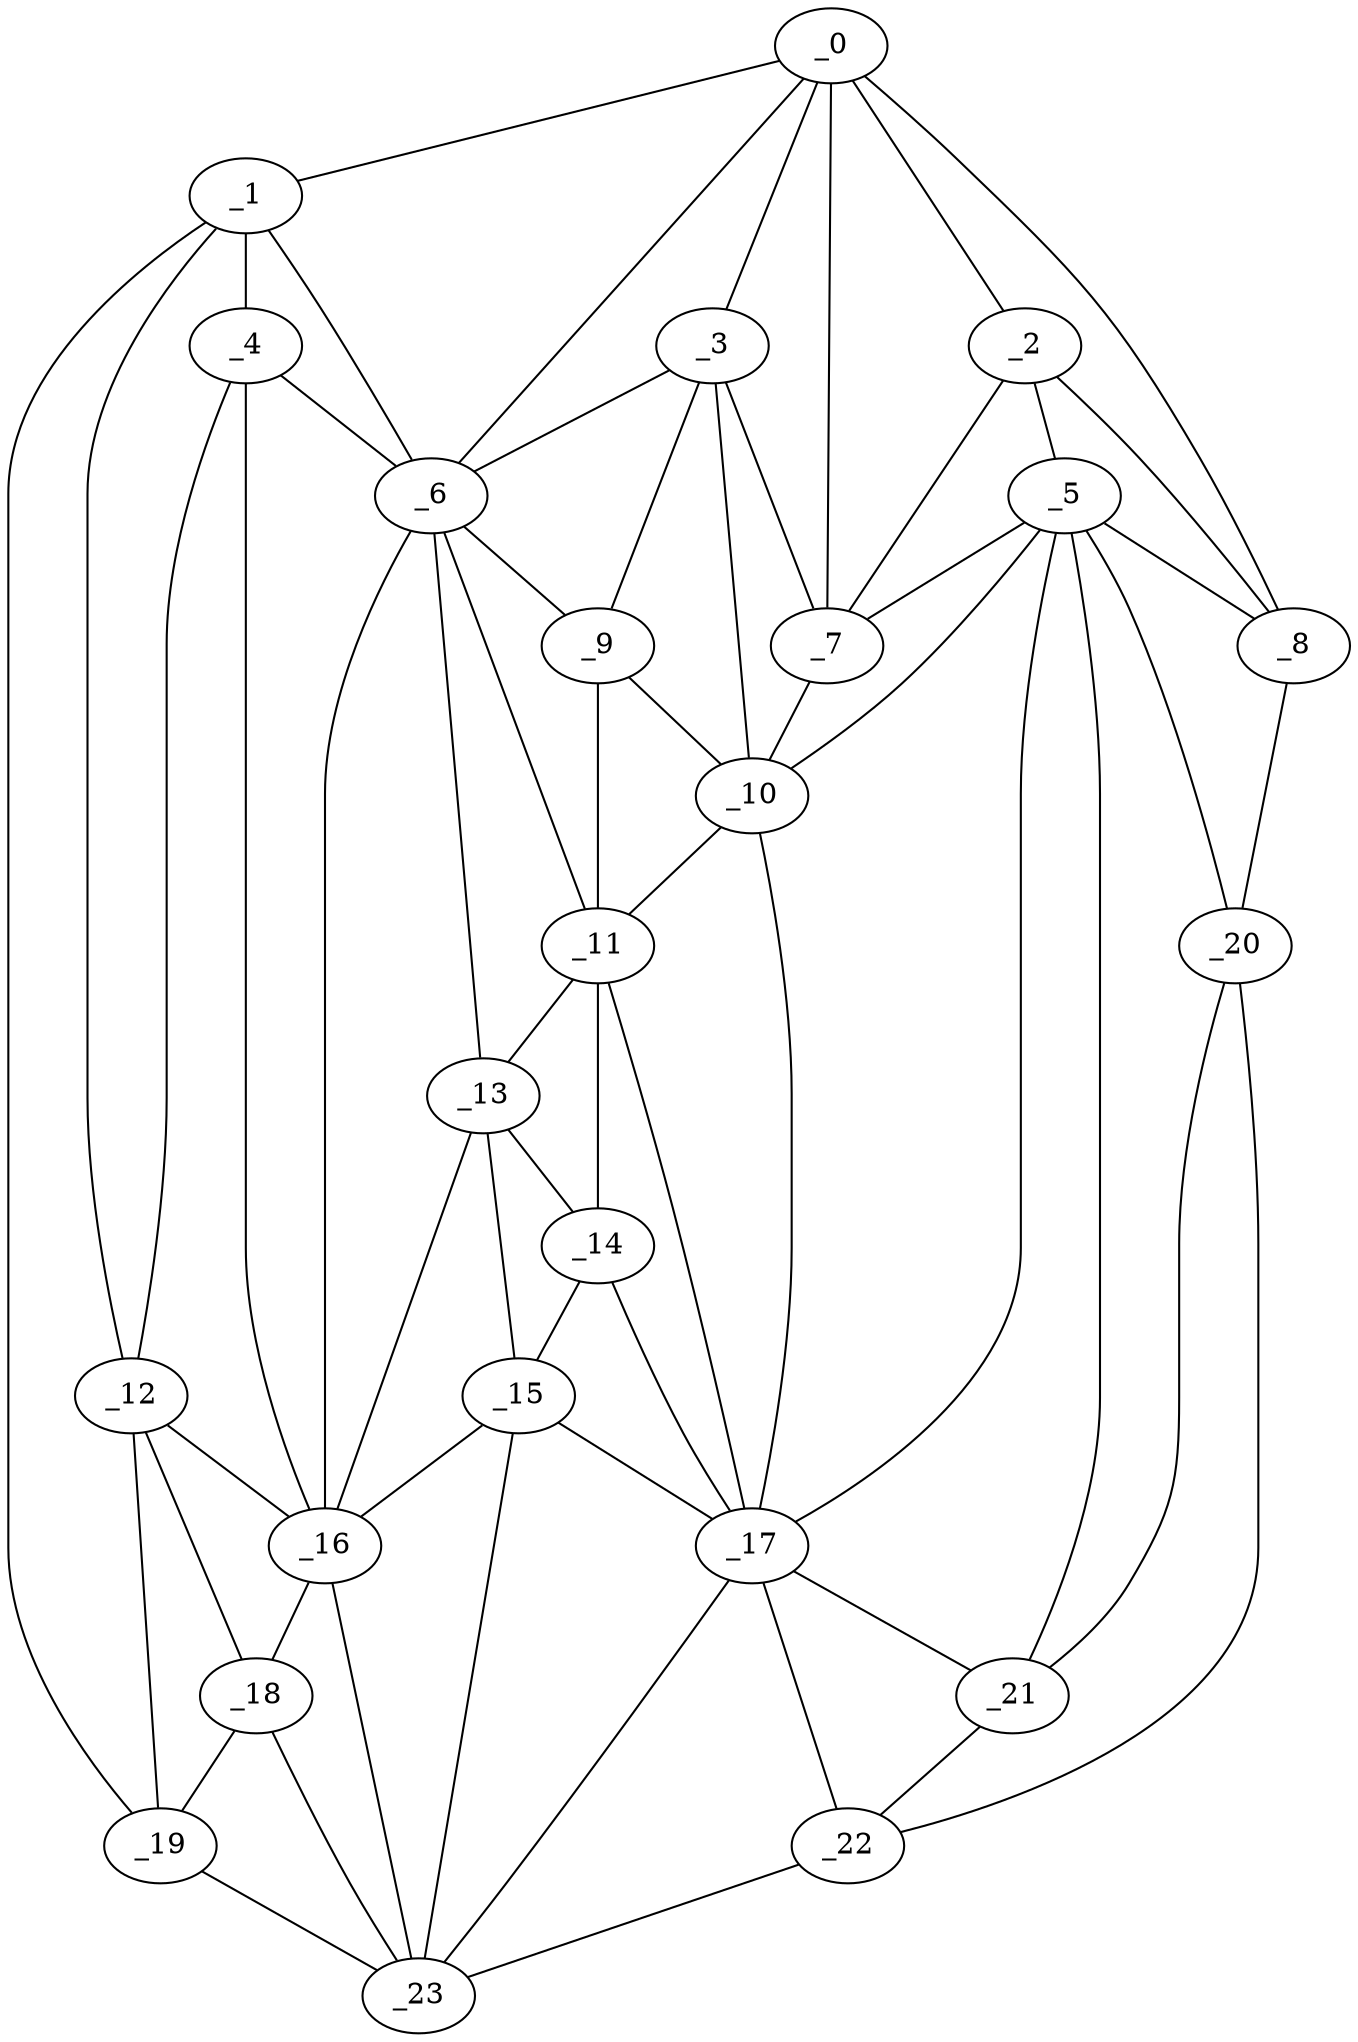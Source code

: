 graph "obj64__25.gxl" {
	_0	 [x=34,
		y=34];
	_1	 [x=35,
		y=118];
	_0 -- _1	 [valence=1];
	_2	 [x=38,
		y=30];
	_0 -- _2	 [valence=2];
	_3	 [x=41,
		y=54];
	_0 -- _3	 [valence=2];
	_6	 [x=43,
		y=69];
	_0 -- _6	 [valence=1];
	_7	 [x=45,
		y=49];
	_0 -- _7	 [valence=2];
	_8	 [x=46,
		y=6];
	_0 -- _8	 [valence=1];
	_4	 [x=41,
		y=100];
	_1 -- _4	 [valence=2];
	_1 -- _6	 [valence=2];
	_12	 [x=58,
		y=103];
	_1 -- _12	 [valence=2];
	_19	 [x=82,
		y=125];
	_1 -- _19	 [valence=1];
	_5	 [x=43,
		y=25];
	_2 -- _5	 [valence=1];
	_2 -- _7	 [valence=2];
	_2 -- _8	 [valence=1];
	_3 -- _6	 [valence=2];
	_3 -- _7	 [valence=2];
	_9	 [x=47,
		y=58];
	_3 -- _9	 [valence=2];
	_10	 [x=49,
		y=52];
	_3 -- _10	 [valence=1];
	_4 -- _6	 [valence=2];
	_4 -- _12	 [valence=2];
	_16	 [x=67,
		y=85];
	_4 -- _16	 [valence=2];
	_5 -- _7	 [valence=1];
	_5 -- _8	 [valence=2];
	_5 -- _10	 [valence=1];
	_17	 [x=72,
		y=56];
	_5 -- _17	 [valence=2];
	_20	 [x=84,
		y=6];
	_5 -- _20	 [valence=2];
	_21	 [x=88,
		y=24];
	_5 -- _21	 [valence=2];
	_6 -- _9	 [valence=2];
	_11	 [x=56,
		y=59];
	_6 -- _11	 [valence=1];
	_13	 [x=60,
		y=68];
	_6 -- _13	 [valence=2];
	_6 -- _16	 [valence=2];
	_7 -- _10	 [valence=2];
	_8 -- _20	 [valence=1];
	_9 -- _10	 [valence=2];
	_9 -- _11	 [valence=2];
	_10 -- _11	 [valence=2];
	_10 -- _17	 [valence=2];
	_11 -- _13	 [valence=2];
	_14	 [x=61,
		y=63];
	_11 -- _14	 [valence=2];
	_11 -- _17	 [valence=1];
	_12 -- _16	 [valence=2];
	_18	 [x=73,
		y=104];
	_12 -- _18	 [valence=2];
	_12 -- _19	 [valence=1];
	_13 -- _14	 [valence=1];
	_15	 [x=67,
		y=71];
	_13 -- _15	 [valence=2];
	_13 -- _16	 [valence=2];
	_14 -- _15	 [valence=2];
	_14 -- _17	 [valence=1];
	_15 -- _16	 [valence=2];
	_15 -- _17	 [valence=1];
	_23	 [x=96,
		y=115];
	_15 -- _23	 [valence=2];
	_16 -- _18	 [valence=2];
	_16 -- _23	 [valence=1];
	_17 -- _21	 [valence=2];
	_22	 [x=96,
		y=31];
	_17 -- _22	 [valence=1];
	_17 -- _23	 [valence=2];
	_18 -- _19	 [valence=2];
	_18 -- _23	 [valence=2];
	_19 -- _23	 [valence=1];
	_20 -- _21	 [valence=2];
	_20 -- _22	 [valence=1];
	_21 -- _22	 [valence=2];
	_22 -- _23	 [valence=1];
}
